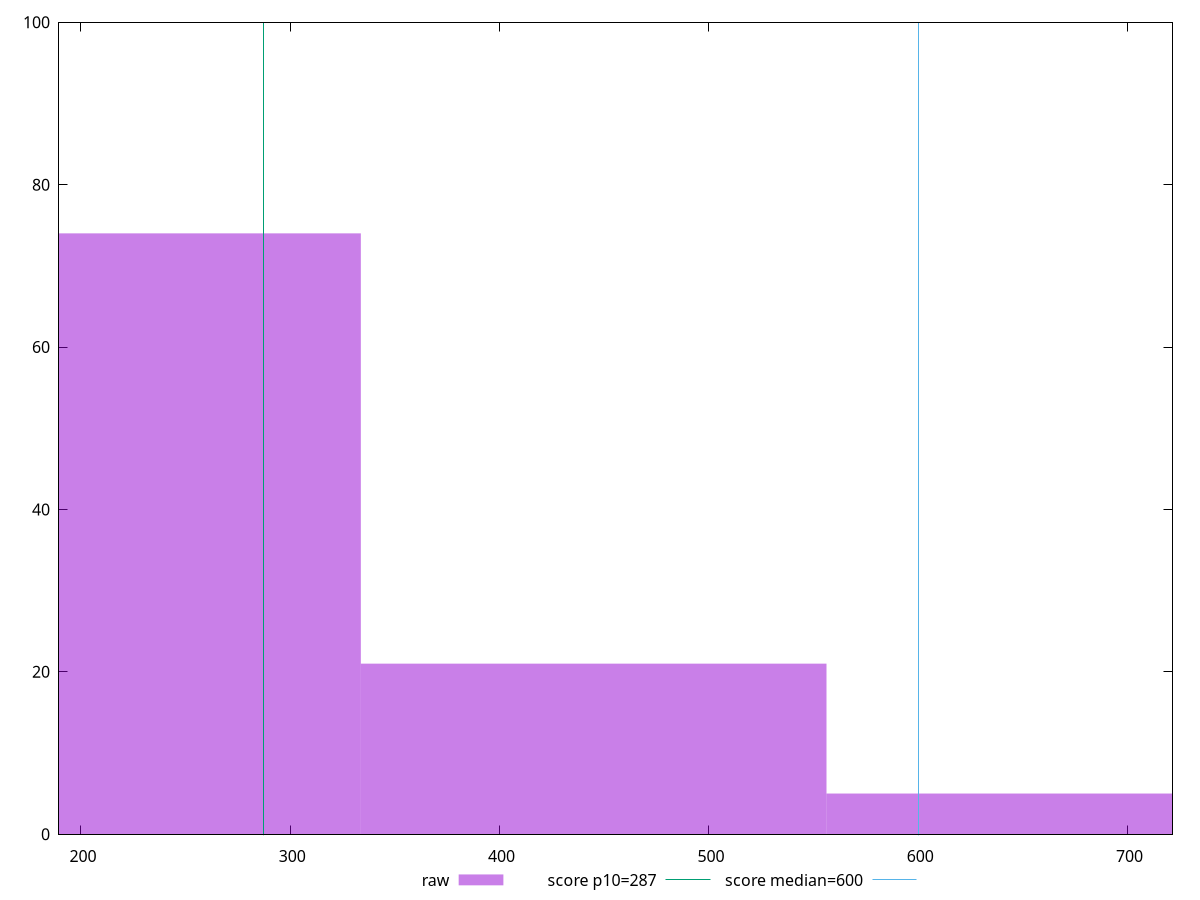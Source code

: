 reset

$raw <<EOF
667.4245743595284 5
444.9497162396856 21
222.4748581198428 74
EOF

set key outside below
set boxwidth 222.4748581198428
set xrange [189.5:721.4999999999995]
set yrange [0:100]
set trange [0:100]
set style fill transparent solid 0.5 noborder

set parametric
set terminal svg size 640, 490 enhanced background rgb 'white'
set output "report_00019_2021-02-10T18-14-37.922Z//total-blocking-time/samples/pages+cached/raw/histogram.svg"

plot $raw title "raw" with boxes, \
     287,t title "score p10=287", \
     600,t title "score median=600"

reset
